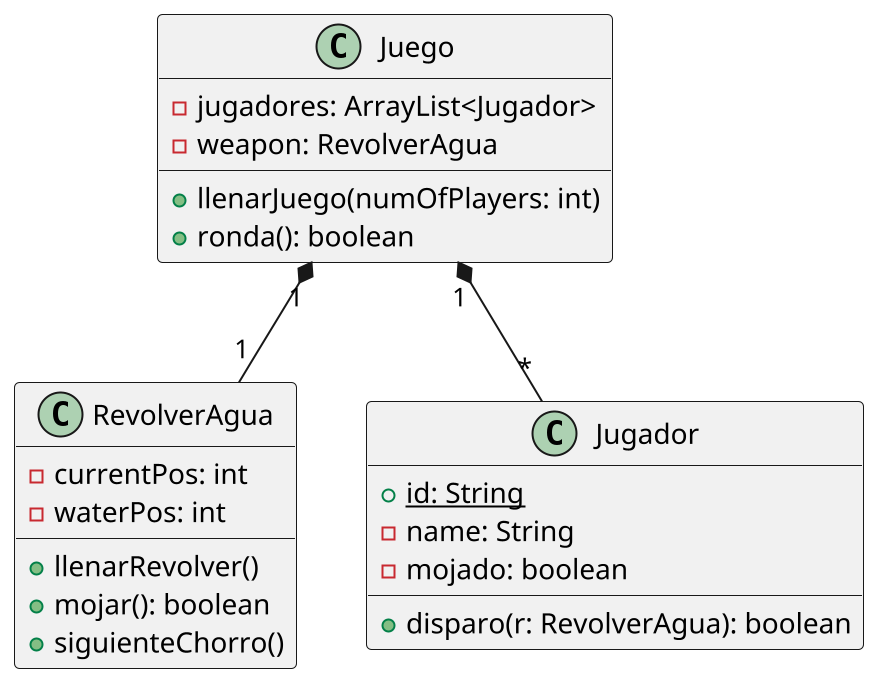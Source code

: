 @startuml Ej1
scale 2


class RevolverAgua {
    -currentPos: int
    -waterPos: int

    +llenarRevolver()
    +mojar(): boolean
    +siguienteChorro()
}

class Jugador {
    +{static}id: String
    -name: String
    -mojado: boolean

    +disparo(r: RevolverAgua): boolean
}

class Juego {
    -jugadores: ArrayList<Jugador>
    -weapon: RevolverAgua

    +llenarJuego(numOfPlayers: int)
    +ronda(): boolean
}

Juego "1" *-- "1" RevolverAgua
Juego "1" *-- "*" Jugador
@enduml
